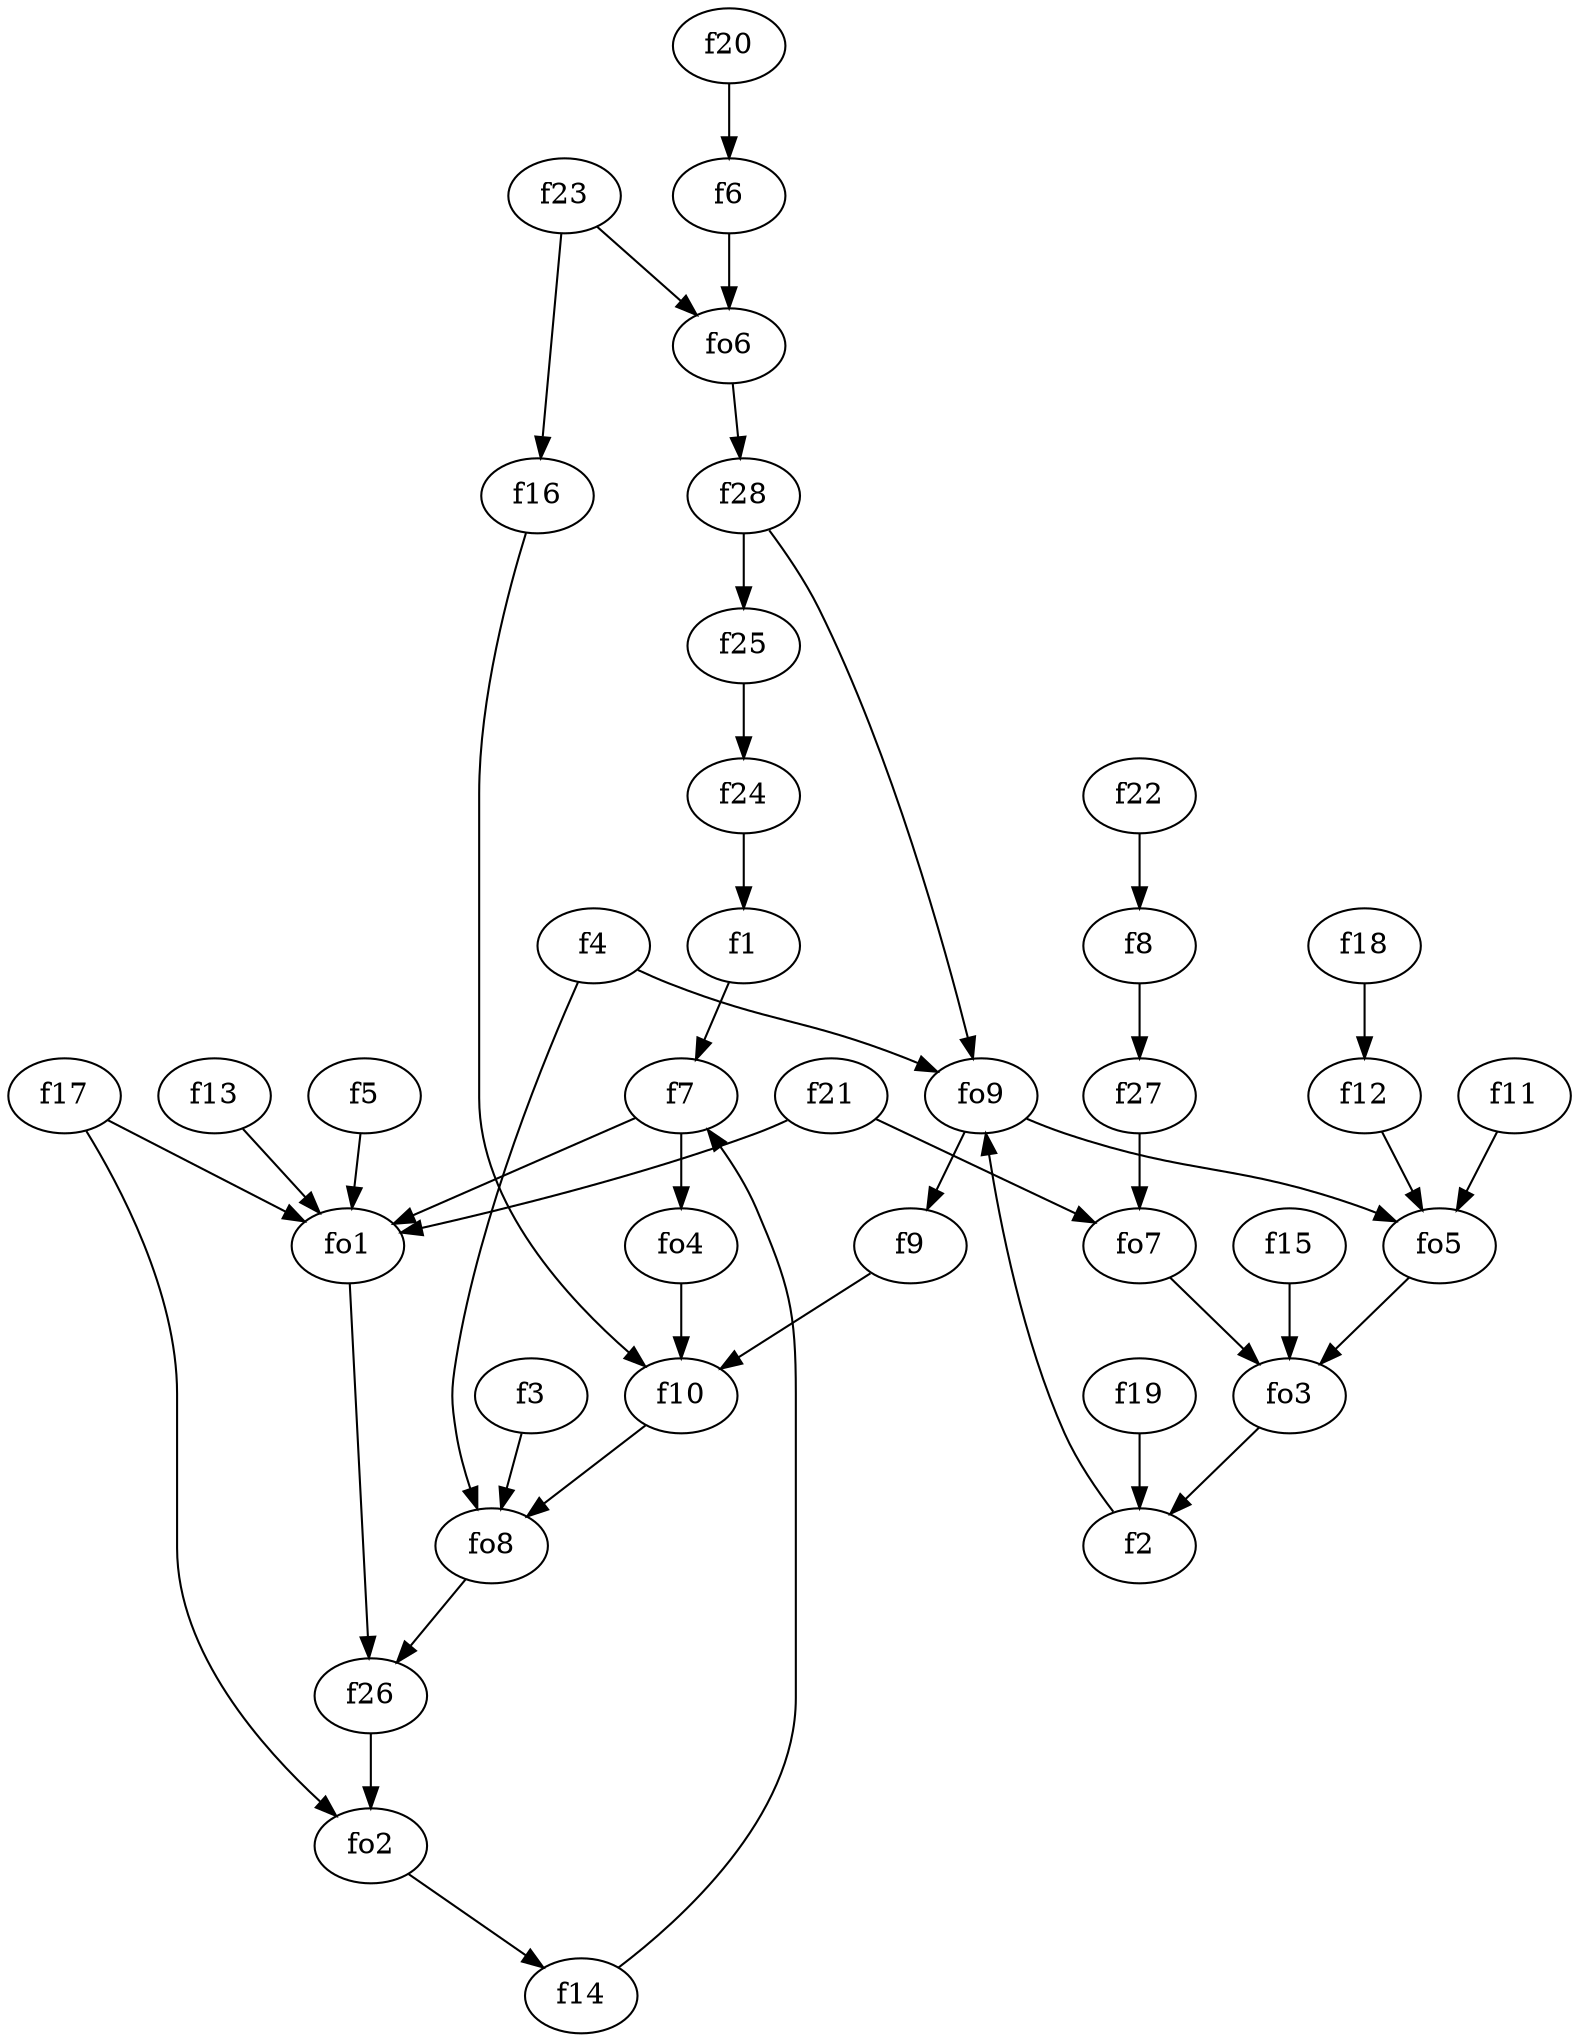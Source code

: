 strict digraph  {
f1;
f2;
f3;
f4;
f5;
f6;
f7;
f8;
f9;
f10;
f11;
f12;
f13;
f14;
f15;
f16;
f17;
f18;
f19;
f20;
f21;
f22;
f23;
f24;
f25;
f26;
f27;
f28;
fo1;
fo2;
fo3;
fo4;
fo5;
fo6;
fo7;
fo8;
fo9;
f1 -> f7  [weight=2];
f2 -> fo9  [weight=2];
f3 -> fo8  [weight=2];
f4 -> fo8  [weight=2];
f4 -> fo9  [weight=2];
f5 -> fo1  [weight=2];
f6 -> fo6  [weight=2];
f7 -> fo4  [weight=2];
f7 -> fo1  [weight=2];
f8 -> f27  [weight=2];
f9 -> f10  [weight=2];
f10 -> fo8  [weight=2];
f11 -> fo5  [weight=2];
f12 -> fo5  [weight=2];
f13 -> fo1  [weight=2];
f14 -> f7  [weight=2];
f15 -> fo3  [weight=2];
f16 -> f10  [weight=2];
f17 -> fo2  [weight=2];
f17 -> fo1  [weight=2];
f18 -> f12  [weight=2];
f19 -> f2  [weight=2];
f20 -> f6  [weight=2];
f21 -> fo1  [weight=2];
f21 -> fo7  [weight=2];
f22 -> f8  [weight=2];
f23 -> fo6  [weight=2];
f23 -> f16  [weight=2];
f24 -> f1  [weight=2];
f25 -> f24  [weight=2];
f26 -> fo2  [weight=2];
f27 -> fo7  [weight=2];
f28 -> f25  [weight=2];
f28 -> fo9  [weight=2];
fo1 -> f26  [weight=2];
fo2 -> f14  [weight=2];
fo3 -> f2  [weight=2];
fo4 -> f10  [weight=2];
fo5 -> fo3  [weight=2];
fo6 -> f28  [weight=2];
fo7 -> fo3  [weight=2];
fo8 -> f26  [weight=2];
fo9 -> f9  [weight=2];
fo9 -> fo5  [weight=2];
}
